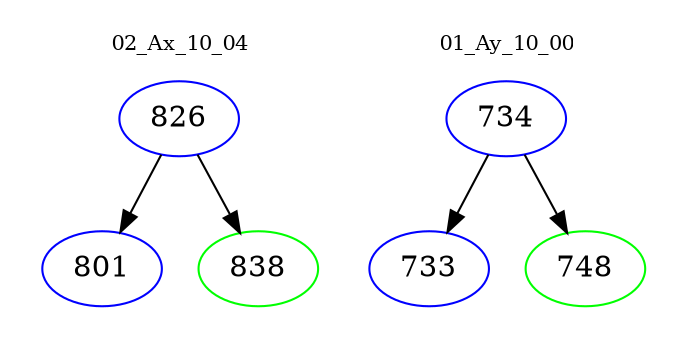 digraph{
subgraph cluster_0 {
color = white
label = "02_Ax_10_04";
fontsize=10;
T0_826 [label="826", color="blue"]
T0_826 -> T0_801 [color="black"]
T0_801 [label="801", color="blue"]
T0_826 -> T0_838 [color="black"]
T0_838 [label="838", color="green"]
}
subgraph cluster_1 {
color = white
label = "01_Ay_10_00";
fontsize=10;
T1_734 [label="734", color="blue"]
T1_734 -> T1_733 [color="black"]
T1_733 [label="733", color="blue"]
T1_734 -> T1_748 [color="black"]
T1_748 [label="748", color="green"]
}
}
